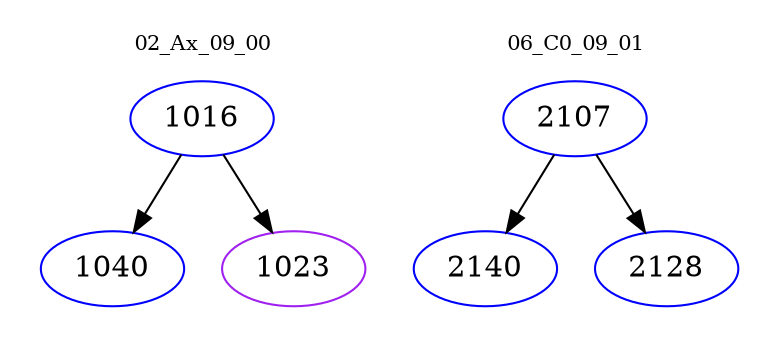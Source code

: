 digraph{
subgraph cluster_0 {
color = white
label = "02_Ax_09_00";
fontsize=10;
T0_1016 [label="1016", color="blue"]
T0_1016 -> T0_1040 [color="black"]
T0_1040 [label="1040", color="blue"]
T0_1016 -> T0_1023 [color="black"]
T0_1023 [label="1023", color="purple"]
}
subgraph cluster_1 {
color = white
label = "06_C0_09_01";
fontsize=10;
T1_2107 [label="2107", color="blue"]
T1_2107 -> T1_2140 [color="black"]
T1_2140 [label="2140", color="blue"]
T1_2107 -> T1_2128 [color="black"]
T1_2128 [label="2128", color="blue"]
}
}
